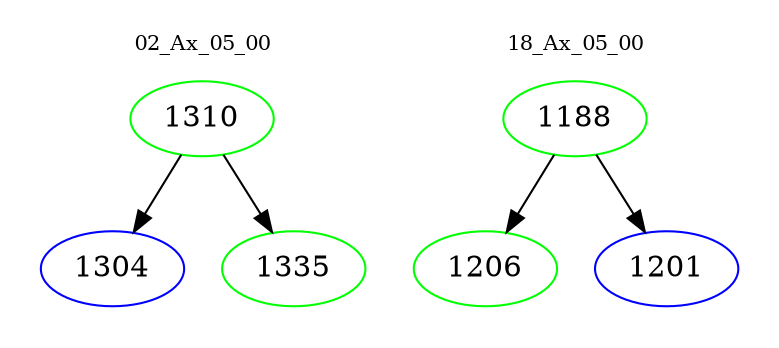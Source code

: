 digraph{
subgraph cluster_0 {
color = white
label = "02_Ax_05_00";
fontsize=10;
T0_1310 [label="1310", color="green"]
T0_1310 -> T0_1304 [color="black"]
T0_1304 [label="1304", color="blue"]
T0_1310 -> T0_1335 [color="black"]
T0_1335 [label="1335", color="green"]
}
subgraph cluster_1 {
color = white
label = "18_Ax_05_00";
fontsize=10;
T1_1188 [label="1188", color="green"]
T1_1188 -> T1_1206 [color="black"]
T1_1206 [label="1206", color="green"]
T1_1188 -> T1_1201 [color="black"]
T1_1201 [label="1201", color="blue"]
}
}
